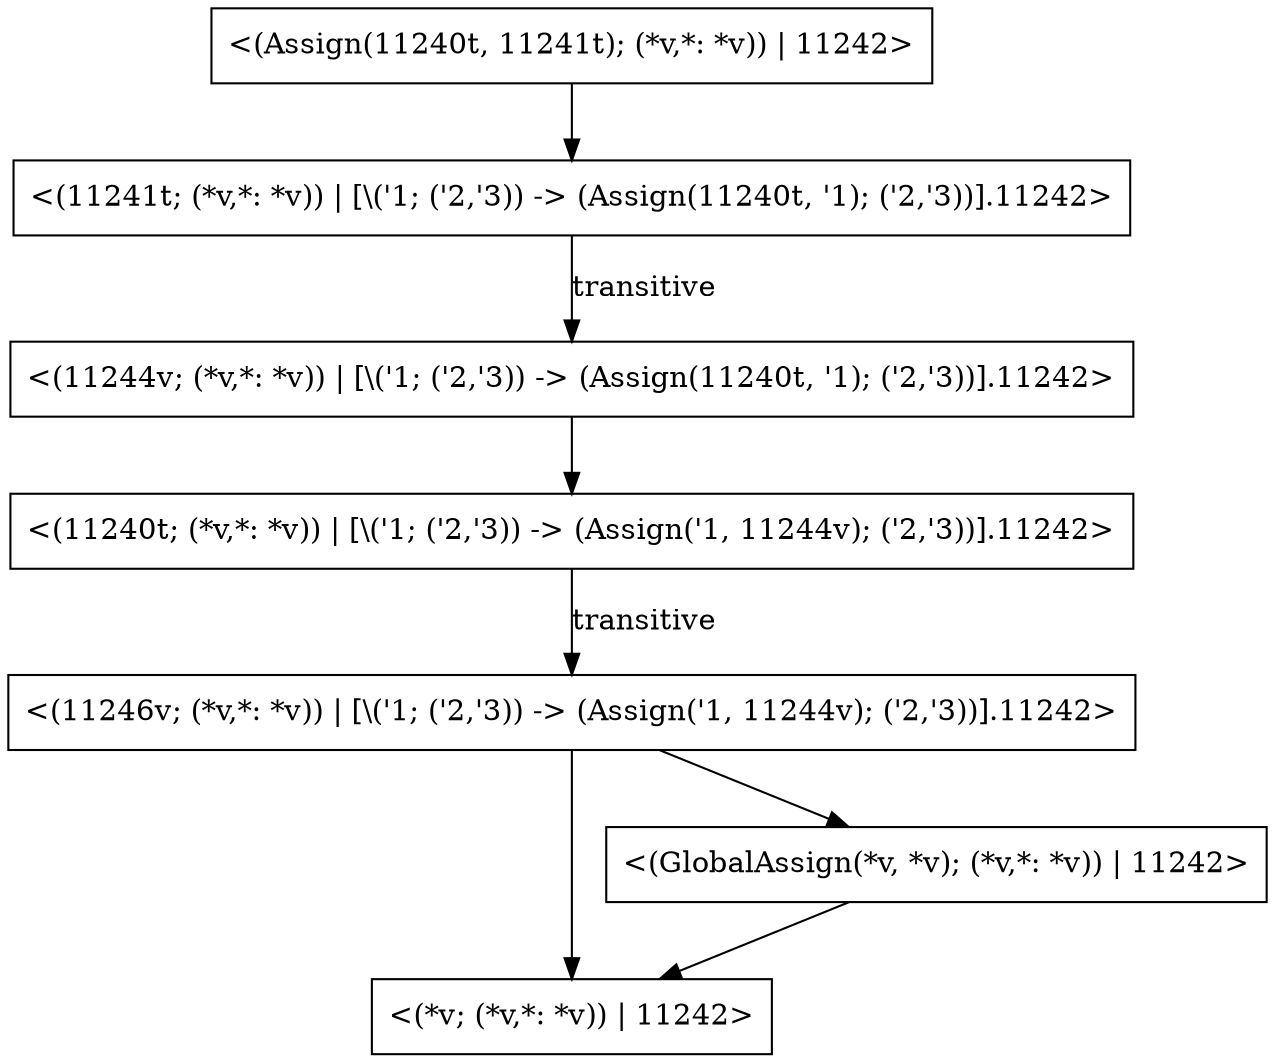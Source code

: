 digraph {
    0 [label="<(11246v; (*v,*: *v)) | [\\('1; ('2,'3)) -> (Assign('1, 11244v); ('2,'3))].11242>"
      ,shape=box];
    1 [label="<(11240t; (*v,*: *v)) | [\\('1; ('2,'3)) -> (Assign('1, 11244v); ('2,'3))].11242>"
      ,shape=box];
    2 [label="<(Assign(11240t, 11241t); (*v,*: *v)) | 11242>"
      ,shape=box];
    3 [label="<(*v; (*v,*: *v)) | 11242>"
      ,shape=box];
    4 [label="<(GlobalAssign(*v, *v); (*v,*: *v)) | 11242>"
      ,shape=box];
    5 [label="<(11244v; (*v,*: *v)) | [\\('1; ('2,'3)) -> (Assign(11240t, '1); ('2,'3))].11242>"
      ,shape=box];
    6 [label="<(11241t; (*v,*: *v)) | [\\('1; ('2,'3)) -> (Assign(11240t, '1); ('2,'3))].11242>"
      ,shape=box];
    0 -> 3 [label="",shape=box];
    0 -> 4 [label="",shape=box];
    1 -> 0 [label=transitive
           ,shape=box];
    2 -> 6 [label="",shape=box];
    4 -> 3 [label="",shape=box];
    5 -> 1 [label="",shape=box];
    6 -> 5 [label=transitive
           ,shape=box];
}